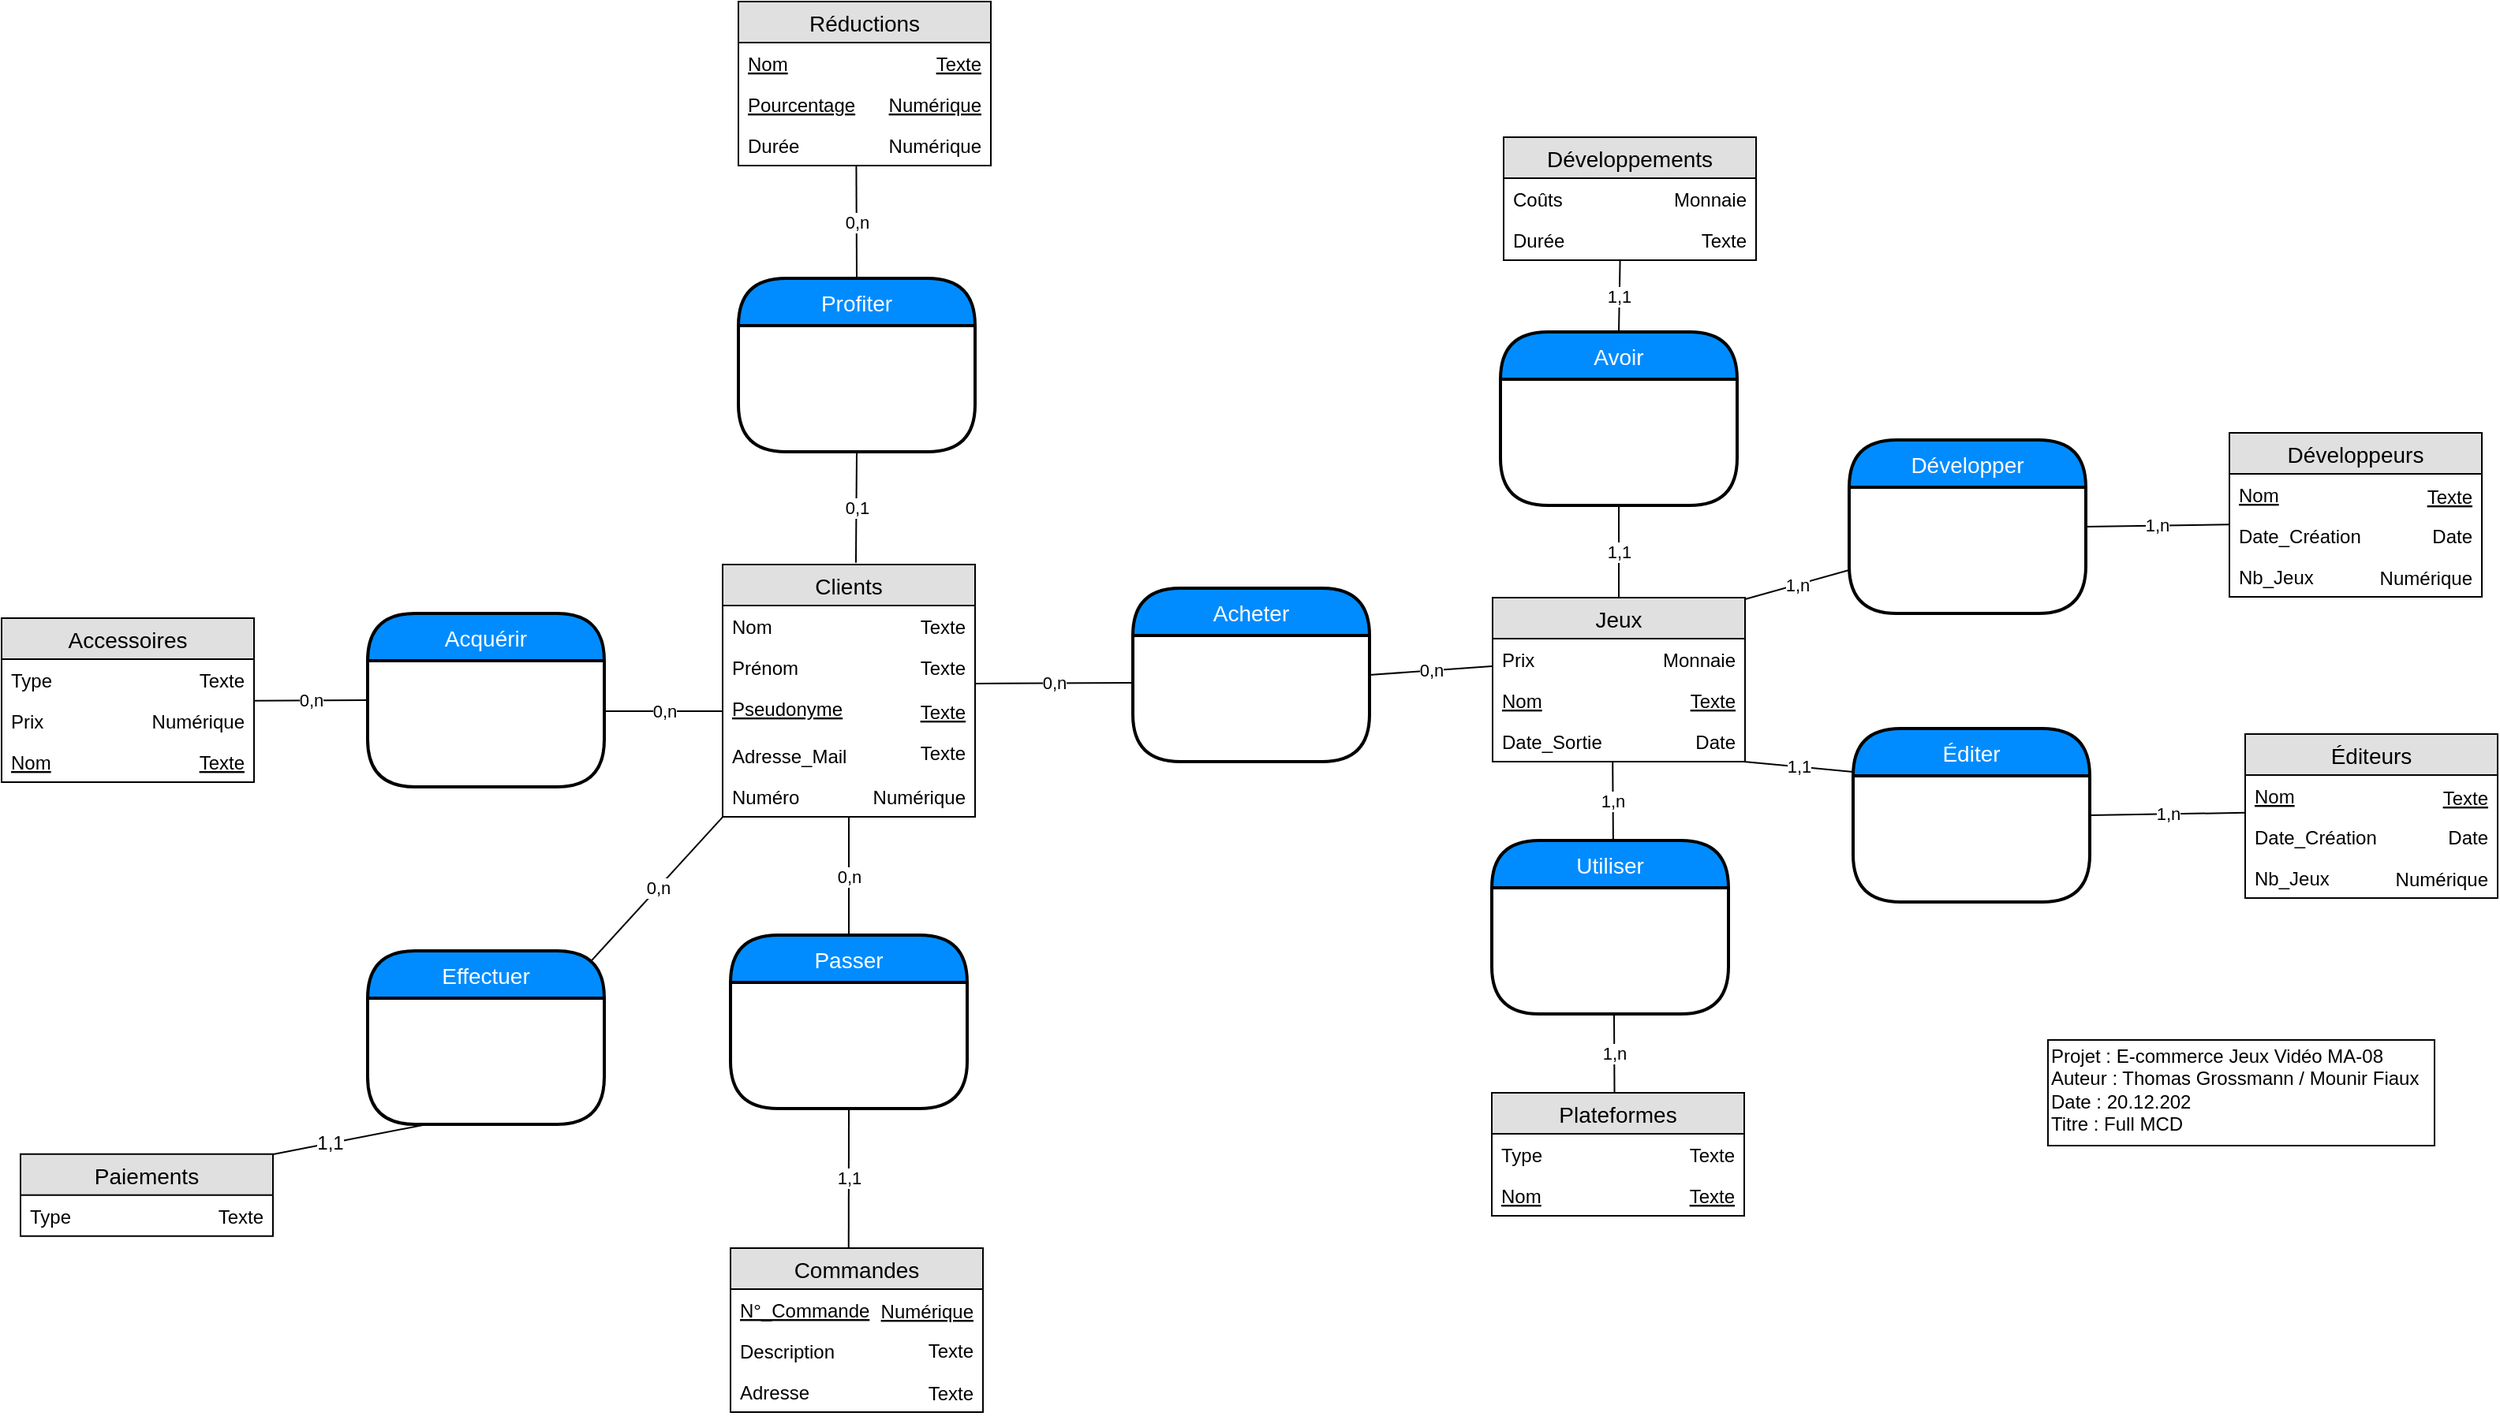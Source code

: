<mxfile pages="1" version="11.2.5" type="device"><diagram id="dEt1E_mNjpvrDOdAEsnb" name="Page-1"><mxGraphModel dx="1913" dy="808" grid="1" gridSize="10" guides="1" tooltips="1" connect="1" arrows="1" fold="1" page="1" pageScale="1" pageWidth="827" pageHeight="1169" math="0" shadow="0"><root><mxCell id="0"/><mxCell id="1" parent="0"/><mxCell id="nDUT2YBbj8UFZmfWfFi1-5" value="" style="group" parent="1" vertex="1" connectable="0"><mxGeometry x="253" y="676" width="160" height="104" as="geometry"/></mxCell><mxCell id="nDUT2YBbj8UFZmfWfFi1-1" value="Jeux" style="swimlane;fontStyle=0;childLayout=stackLayout;horizontal=1;startSize=26;fillColor=#e0e0e0;horizontalStack=0;resizeParent=1;resizeParentMax=0;resizeLast=0;collapsible=1;marginBottom=0;swimlaneFillColor=#ffffff;align=center;fontSize=14;" parent="nDUT2YBbj8UFZmfWfFi1-5" vertex="1"><mxGeometry width="160" height="104" as="geometry"/></mxCell><mxCell id="nDUT2YBbj8UFZmfWfFi1-2" value="Prix" style="text;strokeColor=none;fillColor=none;spacingLeft=4;spacingRight=4;overflow=hidden;rotatable=0;points=[[0,0.5],[1,0.5]];portConstraint=eastwest;fontSize=12;" parent="nDUT2YBbj8UFZmfWfFi1-1" vertex="1"><mxGeometry y="26" width="160" height="26" as="geometry"/></mxCell><mxCell id="nDUT2YBbj8UFZmfWfFi1-3" value="Nom" style="text;strokeColor=none;fillColor=none;spacingLeft=4;spacingRight=4;overflow=hidden;rotatable=0;points=[[0,0.5],[1,0.5]];portConstraint=eastwest;fontSize=12;fontStyle=4" parent="nDUT2YBbj8UFZmfWfFi1-1" vertex="1"><mxGeometry y="52" width="160" height="26" as="geometry"/></mxCell><mxCell id="nDUT2YBbj8UFZmfWfFi1-4" value="Date_Sortie" style="text;strokeColor=none;fillColor=none;spacingLeft=4;spacingRight=4;overflow=hidden;rotatable=0;points=[[0,0.5],[1,0.5]];portConstraint=eastwest;fontSize=12;" parent="nDUT2YBbj8UFZmfWfFi1-1" vertex="1"><mxGeometry y="78" width="160" height="26" as="geometry"/></mxCell><mxCell id="nDUT2YBbj8UFZmfWfFi1-14" value="Plateformes" style="swimlane;fontStyle=0;childLayout=stackLayout;horizontal=1;startSize=26;fillColor=#e0e0e0;horizontalStack=0;resizeParent=1;resizeParentMax=0;resizeLast=0;collapsible=1;marginBottom=0;swimlaneFillColor=#ffffff;align=center;fontSize=14;" parent="1" vertex="1"><mxGeometry x="252.5" y="990" width="160" height="78" as="geometry"/></mxCell><mxCell id="nDUT2YBbj8UFZmfWfFi1-15" value="Type" style="text;strokeColor=none;fillColor=none;spacingLeft=4;spacingRight=4;overflow=hidden;rotatable=0;points=[[0,0.5],[1,0.5]];portConstraint=eastwest;fontSize=12;" parent="nDUT2YBbj8UFZmfWfFi1-14" vertex="1"><mxGeometry y="26" width="160" height="26" as="geometry"/></mxCell><mxCell id="nDUT2YBbj8UFZmfWfFi1-16" value="Nom" style="text;strokeColor=none;fillColor=none;spacingLeft=4;spacingRight=4;overflow=hidden;rotatable=0;points=[[0,0.5],[1,0.5]];portConstraint=eastwest;fontSize=12;fontStyle=4" parent="nDUT2YBbj8UFZmfWfFi1-14" vertex="1"><mxGeometry y="52" width="160" height="26" as="geometry"/></mxCell><mxCell id="nDUT2YBbj8UFZmfWfFi1-18" value="Accessoires" style="swimlane;fontStyle=0;childLayout=stackLayout;horizontal=1;startSize=26;fillColor=#e0e0e0;horizontalStack=0;resizeParent=1;resizeParentMax=0;resizeLast=0;collapsible=1;marginBottom=0;swimlaneFillColor=#ffffff;align=center;fontSize=14;" parent="1" vertex="1"><mxGeometry x="-692" y="689" width="160" height="104" as="geometry"/></mxCell><mxCell id="nDUT2YBbj8UFZmfWfFi1-19" value="Type" style="text;strokeColor=none;fillColor=none;spacingLeft=4;spacingRight=4;overflow=hidden;rotatable=0;points=[[0,0.5],[1,0.5]];portConstraint=eastwest;fontSize=12;" parent="nDUT2YBbj8UFZmfWfFi1-18" vertex="1"><mxGeometry y="26" width="160" height="26" as="geometry"/></mxCell><mxCell id="nDUT2YBbj8UFZmfWfFi1-20" value="Prix" style="text;strokeColor=none;fillColor=none;spacingLeft=4;spacingRight=4;overflow=hidden;rotatable=0;points=[[0,0.5],[1,0.5]];portConstraint=eastwest;fontSize=12;" parent="nDUT2YBbj8UFZmfWfFi1-18" vertex="1"><mxGeometry y="52" width="160" height="26" as="geometry"/></mxCell><mxCell id="nDUT2YBbj8UFZmfWfFi1-21" value="Nom" style="text;strokeColor=none;fillColor=none;spacingLeft=4;spacingRight=4;overflow=hidden;rotatable=0;points=[[0,0.5],[1,0.5]];portConstraint=eastwest;fontSize=12;fontStyle=4" parent="nDUT2YBbj8UFZmfWfFi1-18" vertex="1"><mxGeometry y="78" width="160" height="26" as="geometry"/></mxCell><mxCell id="nDUT2YBbj8UFZmfWfFi1-22" value="Paiements" style="swimlane;fontStyle=0;childLayout=stackLayout;horizontal=1;startSize=26;fillColor=#e0e0e0;horizontalStack=0;resizeParent=1;resizeParentMax=0;resizeLast=0;collapsible=1;marginBottom=0;swimlaneFillColor=#ffffff;align=center;fontSize=14;" parent="1" vertex="1"><mxGeometry x="-680" y="1028.929" width="160" height="52" as="geometry"/></mxCell><mxCell id="nDUT2YBbj8UFZmfWfFi1-23" value="Type" style="text;strokeColor=none;fillColor=none;spacingLeft=4;spacingRight=4;overflow=hidden;rotatable=0;points=[[0,0.5],[1,0.5]];portConstraint=eastwest;fontSize=12;" parent="nDUT2YBbj8UFZmfWfFi1-22" vertex="1"><mxGeometry y="26" width="160" height="26" as="geometry"/></mxCell><mxCell id="nDUT2YBbj8UFZmfWfFi1-26" value="Commandes" style="swimlane;fontStyle=0;childLayout=stackLayout;horizontal=1;startSize=26;fillColor=#e0e0e0;horizontalStack=0;resizeParent=1;resizeParentMax=0;resizeLast=0;collapsible=1;marginBottom=0;swimlaneFillColor=#ffffff;align=center;fontSize=14;" parent="1" vertex="1"><mxGeometry x="-230" y="1088.526" width="160" height="104" as="geometry"/></mxCell><mxCell id="nDUT2YBbj8UFZmfWfFi1-27" value="N°_Commande" style="text;strokeColor=none;fillColor=none;spacingLeft=4;spacingRight=4;overflow=hidden;rotatable=0;points=[[0,0.5],[1,0.5]];portConstraint=eastwest;fontSize=12;fontStyle=4" parent="nDUT2YBbj8UFZmfWfFi1-26" vertex="1"><mxGeometry y="26" width="160" height="26" as="geometry"/></mxCell><mxCell id="nDUT2YBbj8UFZmfWfFi1-28" value="Description" style="text;strokeColor=none;fillColor=none;spacingLeft=4;spacingRight=4;overflow=hidden;rotatable=0;points=[[0,0.5],[1,0.5]];portConstraint=eastwest;fontSize=12;" parent="nDUT2YBbj8UFZmfWfFi1-26" vertex="1"><mxGeometry y="52" width="160" height="26" as="geometry"/></mxCell><mxCell id="nDUT2YBbj8UFZmfWfFi1-29" value="Adresse" style="text;strokeColor=none;fillColor=none;spacingLeft=4;spacingRight=4;overflow=hidden;rotatable=0;points=[[0,0.5],[1,0.5]];portConstraint=eastwest;fontSize=12;" parent="nDUT2YBbj8UFZmfWfFi1-26" vertex="1"><mxGeometry y="78" width="160" height="26" as="geometry"/></mxCell><mxCell id="nDUT2YBbj8UFZmfWfFi1-34" value="Réductions" style="swimlane;fontStyle=0;childLayout=stackLayout;horizontal=1;startSize=26;fillColor=#e0e0e0;horizontalStack=0;resizeParent=1;resizeParentMax=0;resizeLast=0;collapsible=1;marginBottom=0;swimlaneFillColor=#ffffff;align=center;fontSize=14;" parent="1" vertex="1"><mxGeometry x="-225" y="298" width="160" height="104" as="geometry"/></mxCell><mxCell id="sMhY-Pb_dGmq9_se7eo9-62" value="Nom" style="text;strokeColor=none;fillColor=none;spacingLeft=4;spacingRight=4;overflow=hidden;rotatable=0;points=[[0,0.5],[1,0.5]];portConstraint=eastwest;fontSize=12;fontStyle=4" parent="nDUT2YBbj8UFZmfWfFi1-34" vertex="1"><mxGeometry y="26" width="160" height="26" as="geometry"/></mxCell><mxCell id="nDUT2YBbj8UFZmfWfFi1-36" value="Pourcentage" style="text;strokeColor=none;fillColor=none;spacingLeft=4;spacingRight=4;overflow=hidden;rotatable=0;points=[[0,0.5],[1,0.5]];portConstraint=eastwest;fontSize=12;fontStyle=4" parent="nDUT2YBbj8UFZmfWfFi1-34" vertex="1"><mxGeometry y="52" width="160" height="26" as="geometry"/></mxCell><mxCell id="nDUT2YBbj8UFZmfWfFi1-37" value="Durée" style="text;strokeColor=none;fillColor=none;spacingLeft=4;spacingRight=4;overflow=hidden;rotatable=0;points=[[0,0.5],[1,0.5]];portConstraint=eastwest;fontSize=12;" parent="nDUT2YBbj8UFZmfWfFi1-34" vertex="1"><mxGeometry y="78" width="160" height="26" as="geometry"/></mxCell><mxCell id="nDUT2YBbj8UFZmfWfFi1-38" value="Développements" style="swimlane;fontStyle=0;childLayout=stackLayout;horizontal=1;startSize=26;fillColor=#e0e0e0;horizontalStack=0;resizeParent=1;resizeParentMax=0;resizeLast=0;collapsible=1;marginBottom=0;swimlaneFillColor=#ffffff;align=center;fontSize=14;" parent="1" vertex="1"><mxGeometry x="260" y="384" width="160" height="78" as="geometry"/></mxCell><mxCell id="nDUT2YBbj8UFZmfWfFi1-39" value="Coûts" style="text;strokeColor=none;fillColor=none;spacingLeft=4;spacingRight=4;overflow=hidden;rotatable=0;points=[[0,0.5],[1,0.5]];portConstraint=eastwest;fontSize=12;" parent="nDUT2YBbj8UFZmfWfFi1-38" vertex="1"><mxGeometry y="26" width="160" height="26" as="geometry"/></mxCell><mxCell id="nDUT2YBbj8UFZmfWfFi1-40" value="Durée" style="text;strokeColor=none;fillColor=none;spacingLeft=4;spacingRight=4;overflow=hidden;rotatable=0;points=[[0,0.5],[1,0.5]];portConstraint=eastwest;fontSize=12;" parent="nDUT2YBbj8UFZmfWfFi1-38" vertex="1"><mxGeometry y="52" width="160" height="26" as="geometry"/></mxCell><mxCell id="nDUT2YBbj8UFZmfWfFi1-42" value="Acheter" style="swimlane;childLayout=stackLayout;horizontal=1;startSize=30;horizontalStack=0;fillColor=#008cff;fontColor=#FFFFFF;rounded=1;fontSize=14;fontStyle=0;strokeWidth=2;resizeParent=0;resizeLast=1;shadow=0;dashed=0;align=center;arcSize=42;" parent="1" vertex="1"><mxGeometry x="25" y="670" width="150" height="110" as="geometry"/></mxCell><mxCell id="nDUT2YBbj8UFZmfWfFi1-44" value="Monnaie" style="text;strokeColor=none;fillColor=none;spacingLeft=4;spacingRight=4;overflow=hidden;rotatable=0;points=[[0,0.5],[1,0.5]];portConstraint=eastwest;fontSize=12;align=right;" parent="1" vertex="1"><mxGeometry x="328" y="702" width="85" height="26" as="geometry"/></mxCell><mxCell id="nDUT2YBbj8UFZmfWfFi1-45" value="Texte" style="text;strokeColor=none;fillColor=none;spacingLeft=4;spacingRight=4;overflow=hidden;rotatable=0;points=[[0,0.5],[1,0.5]];portConstraint=eastwest;fontSize=12;align=right;fontStyle=4" parent="1" vertex="1"><mxGeometry x="328" y="728" width="85" height="26" as="geometry"/></mxCell><mxCell id="nDUT2YBbj8UFZmfWfFi1-47" value="Date" style="text;strokeColor=none;fillColor=none;spacingLeft=4;spacingRight=4;overflow=hidden;rotatable=0;points=[[0,0.5],[1,0.5]];portConstraint=eastwest;fontSize=12;align=right;" parent="1" vertex="1"><mxGeometry x="328" y="754" width="85" height="26" as="geometry"/></mxCell><mxCell id="nDUT2YBbj8UFZmfWfFi1-49" value="" style="group" parent="1" vertex="1" connectable="0"><mxGeometry x="720" y="571.5" width="160" height="104" as="geometry"/></mxCell><mxCell id="nDUT2YBbj8UFZmfWfFi1-6" value="Développeurs" style="swimlane;fontStyle=0;childLayout=stackLayout;horizontal=1;startSize=26;fillColor=#e0e0e0;horizontalStack=0;resizeParent=1;resizeParentMax=0;resizeLast=0;collapsible=1;marginBottom=0;swimlaneFillColor=#ffffff;align=center;fontSize=14;" parent="nDUT2YBbj8UFZmfWfFi1-49" vertex="1"><mxGeometry width="160" height="104" as="geometry"/></mxCell><mxCell id="nDUT2YBbj8UFZmfWfFi1-7" value="Nom" style="text;strokeColor=none;fillColor=none;spacingLeft=4;spacingRight=4;overflow=hidden;rotatable=0;points=[[0,0.5],[1,0.5]];portConstraint=eastwest;fontSize=12;fontStyle=4" parent="nDUT2YBbj8UFZmfWfFi1-6" vertex="1"><mxGeometry y="26" width="160" height="26" as="geometry"/></mxCell><mxCell id="nDUT2YBbj8UFZmfWfFi1-8" value="Date_Création" style="text;strokeColor=none;fillColor=none;spacingLeft=4;spacingRight=4;overflow=hidden;rotatable=0;points=[[0,0.5],[1,0.5]];portConstraint=eastwest;fontSize=12;" parent="nDUT2YBbj8UFZmfWfFi1-6" vertex="1"><mxGeometry y="52" width="160" height="26" as="geometry"/></mxCell><mxCell id="nDUT2YBbj8UFZmfWfFi1-9" value="Nb_Jeux" style="text;strokeColor=none;fillColor=none;spacingLeft=4;spacingRight=4;overflow=hidden;rotatable=0;points=[[0,0.5],[1,0.5]];portConstraint=eastwest;fontSize=12;" parent="nDUT2YBbj8UFZmfWfFi1-6" vertex="1"><mxGeometry y="78" width="160" height="26" as="geometry"/></mxCell><mxCell id="nDUT2YBbj8UFZmfWfFi1-48" value="Texte" style="text;strokeColor=none;fillColor=none;spacingLeft=4;spacingRight=4;overflow=hidden;rotatable=0;points=[[0,0.5],[1,0.5]];portConstraint=eastwest;fontSize=12;align=right;fontStyle=4" parent="1" vertex="1"><mxGeometry x="795" y="598.5" width="85" height="26" as="geometry"/></mxCell><mxCell id="nDUT2YBbj8UFZmfWfFi1-50" value="Date" style="text;strokeColor=none;fillColor=none;spacingLeft=4;spacingRight=4;overflow=hidden;rotatable=0;points=[[0,0.5],[1,0.5]];portConstraint=eastwest;fontSize=12;align=right;" parent="1" vertex="1"><mxGeometry x="795" y="623.5" width="85" height="26" as="geometry"/></mxCell><mxCell id="nDUT2YBbj8UFZmfWfFi1-51" value="Numérique" style="text;strokeColor=none;fillColor=none;spacingLeft=4;spacingRight=4;overflow=hidden;rotatable=0;points=[[0,0.5],[1,0.5]];portConstraint=eastwest;fontSize=12;align=right;" parent="1" vertex="1"><mxGeometry x="795" y="650" width="85" height="26" as="geometry"/></mxCell><mxCell id="nDUT2YBbj8UFZmfWfFi1-55" value="" style="group" parent="1" vertex="1" connectable="0"><mxGeometry x="730" y="762.5" width="160" height="104" as="geometry"/></mxCell><mxCell id="nDUT2YBbj8UFZmfWfFi1-56" value="Éditeurs" style="swimlane;fontStyle=0;childLayout=stackLayout;horizontal=1;startSize=26;fillColor=#e0e0e0;horizontalStack=0;resizeParent=1;resizeParentMax=0;resizeLast=0;collapsible=1;marginBottom=0;swimlaneFillColor=#ffffff;align=center;fontSize=14;" parent="nDUT2YBbj8UFZmfWfFi1-55" vertex="1"><mxGeometry width="160" height="104" as="geometry"/></mxCell><mxCell id="nDUT2YBbj8UFZmfWfFi1-57" value="Nom" style="text;strokeColor=none;fillColor=none;spacingLeft=4;spacingRight=4;overflow=hidden;rotatable=0;points=[[0,0.5],[1,0.5]];portConstraint=eastwest;fontSize=12;fontStyle=4" parent="nDUT2YBbj8UFZmfWfFi1-56" vertex="1"><mxGeometry y="26" width="160" height="26" as="geometry"/></mxCell><mxCell id="nDUT2YBbj8UFZmfWfFi1-58" value="Date_Création" style="text;strokeColor=none;fillColor=none;spacingLeft=4;spacingRight=4;overflow=hidden;rotatable=0;points=[[0,0.5],[1,0.5]];portConstraint=eastwest;fontSize=12;" parent="nDUT2YBbj8UFZmfWfFi1-56" vertex="1"><mxGeometry y="52" width="160" height="26" as="geometry"/></mxCell><mxCell id="nDUT2YBbj8UFZmfWfFi1-59" value="Nb_Jeux" style="text;strokeColor=none;fillColor=none;spacingLeft=4;spacingRight=4;overflow=hidden;rotatable=0;points=[[0,0.5],[1,0.5]];portConstraint=eastwest;fontSize=12;" parent="nDUT2YBbj8UFZmfWfFi1-56" vertex="1"><mxGeometry y="78" width="160" height="26" as="geometry"/></mxCell><mxCell id="nDUT2YBbj8UFZmfWfFi1-60" value="Texte" style="text;strokeColor=none;fillColor=none;spacingLeft=4;spacingRight=4;overflow=hidden;rotatable=0;points=[[0,0.5],[1,0.5]];portConstraint=eastwest;fontSize=12;align=right;horizontal=1;fontStyle=4" parent="1" vertex="1"><mxGeometry x="805" y="789.5" width="85" height="26" as="geometry"/></mxCell><mxCell id="nDUT2YBbj8UFZmfWfFi1-61" value="Date" style="text;strokeColor=none;fillColor=none;spacingLeft=4;spacingRight=4;overflow=hidden;rotatable=0;points=[[0,0.5],[1,0.5]];portConstraint=eastwest;fontSize=12;align=right;" parent="1" vertex="1"><mxGeometry x="805" y="814.5" width="85" height="26" as="geometry"/></mxCell><mxCell id="nDUT2YBbj8UFZmfWfFi1-62" value="Numérique" style="text;strokeColor=none;fillColor=none;spacingLeft=4;spacingRight=4;overflow=hidden;rotatable=0;points=[[0,0.5],[1,0.5]];portConstraint=eastwest;fontSize=12;align=right;" parent="1" vertex="1"><mxGeometry x="805" y="841" width="85" height="26" as="geometry"/></mxCell><mxCell id="nDUT2YBbj8UFZmfWfFi1-63" value="Texte" style="text;strokeColor=none;fillColor=none;spacingLeft=4;spacingRight=4;overflow=hidden;rotatable=0;points=[[0,0.5],[1,0.5]];portConstraint=eastwest;fontSize=12;align=right;" parent="1" vertex="1"><mxGeometry x="327.5" y="1016" width="85" height="26" as="geometry"/></mxCell><mxCell id="nDUT2YBbj8UFZmfWfFi1-64" value="Texte" style="text;strokeColor=none;fillColor=none;spacingLeft=4;spacingRight=4;overflow=hidden;rotatable=0;points=[[0,0.5],[1,0.5]];portConstraint=eastwest;fontSize=12;align=right;fontStyle=4" parent="1" vertex="1"><mxGeometry x="327.5" y="1042" width="85" height="26" as="geometry"/></mxCell><mxCell id="nDUT2YBbj8UFZmfWfFi1-65" value="Texte" style="text;strokeColor=none;fillColor=none;spacingLeft=4;spacingRight=4;overflow=hidden;rotatable=0;points=[[0,0.5],[1,0.5]];portConstraint=eastwest;fontSize=12;align=right;" parent="1" vertex="1"><mxGeometry x="-617" y="715" width="85" height="26" as="geometry"/></mxCell><mxCell id="nDUT2YBbj8UFZmfWfFi1-66" value="Numérique" style="text;strokeColor=none;fillColor=none;spacingLeft=4;spacingRight=4;overflow=hidden;rotatable=0;points=[[0,0.5],[1,0.5]];portConstraint=eastwest;fontSize=12;align=right;" parent="1" vertex="1"><mxGeometry x="-617" y="741" width="85" height="26" as="geometry"/></mxCell><mxCell id="nDUT2YBbj8UFZmfWfFi1-67" value="Texte" style="text;strokeColor=none;fillColor=none;spacingLeft=4;spacingRight=4;overflow=hidden;rotatable=0;points=[[0,0.5],[1,0.5]];portConstraint=eastwest;fontSize=12;align=right;fontStyle=4" parent="1" vertex="1"><mxGeometry x="-617" y="767" width="85" height="26" as="geometry"/></mxCell><mxCell id="sMhY-Pb_dGmq9_se7eo9-4" value="Texte" style="text;strokeColor=none;fillColor=none;spacingLeft=4;spacingRight=4;overflow=hidden;rotatable=0;points=[[0,0.5],[1,0.5]];portConstraint=eastwest;fontSize=12;align=right;" parent="1" vertex="1"><mxGeometry x="-605" y="1054.929" width="85" height="26" as="geometry"/></mxCell><mxCell id="sMhY-Pb_dGmq9_se7eo9-8" value="Numérique" style="text;strokeColor=none;fillColor=none;spacingLeft=4;spacingRight=4;overflow=hidden;rotatable=0;points=[[0,0.5],[1,0.5]];portConstraint=eastwest;fontSize=12;align=right;fontStyle=4" parent="1" vertex="1"><mxGeometry x="-155" y="1115.026" width="85" height="26" as="geometry"/></mxCell><mxCell id="sMhY-Pb_dGmq9_se7eo9-9" value="Texte" style="text;strokeColor=none;fillColor=none;spacingLeft=4;spacingRight=4;overflow=hidden;rotatable=0;points=[[0,0.5],[1,0.5]];portConstraint=eastwest;fontSize=12;align=right;" parent="1" vertex="1"><mxGeometry x="-155" y="1140.026" width="85" height="26" as="geometry"/></mxCell><mxCell id="sMhY-Pb_dGmq9_se7eo9-10" value="Texte" style="text;strokeColor=none;fillColor=none;spacingLeft=4;spacingRight=4;overflow=hidden;rotatable=0;points=[[0,0.5],[1,0.5]];portConstraint=eastwest;fontSize=12;align=right;" parent="1" vertex="1"><mxGeometry x="-155" y="1167.026" width="85" height="26" as="geometry"/></mxCell><mxCell id="sMhY-Pb_dGmq9_se7eo9-16" value="Texte" style="text;strokeColor=none;fillColor=none;spacingLeft=4;spacingRight=4;overflow=hidden;rotatable=0;points=[[0,0.5],[1,0.5]];portConstraint=eastwest;fontSize=12;align=right;fontStyle=4" parent="1" vertex="1"><mxGeometry x="-150" y="324" width="85" height="26" as="geometry"/></mxCell><mxCell id="sMhY-Pb_dGmq9_se7eo9-17" value="Numérique" style="text;strokeColor=none;fillColor=none;spacingLeft=4;spacingRight=4;overflow=hidden;rotatable=0;points=[[0,0.5],[1,0.5]];portConstraint=eastwest;fontSize=12;align=right;fontStyle=4" parent="1" vertex="1"><mxGeometry x="-150" y="350" width="85" height="26" as="geometry"/></mxCell><mxCell id="sMhY-Pb_dGmq9_se7eo9-18" value="Numérique" style="text;strokeColor=none;fillColor=none;spacingLeft=4;spacingRight=4;overflow=hidden;rotatable=0;points=[[0,0.5],[1,0.5]];portConstraint=eastwest;fontSize=12;align=right;" parent="1" vertex="1"><mxGeometry x="-150" y="376" width="85" height="26" as="geometry"/></mxCell><mxCell id="sMhY-Pb_dGmq9_se7eo9-19" value="Monnaie" style="text;strokeColor=none;fillColor=none;spacingLeft=4;spacingRight=4;overflow=hidden;rotatable=0;points=[[0,0.5],[1,0.5]];portConstraint=eastwest;fontSize=12;align=right;" parent="1" vertex="1"><mxGeometry x="335" y="410" width="85" height="26" as="geometry"/></mxCell><mxCell id="sMhY-Pb_dGmq9_se7eo9-20" value="Texte" style="text;strokeColor=none;fillColor=none;spacingLeft=4;spacingRight=4;overflow=hidden;rotatable=0;points=[[0,0.5],[1,0.5]];portConstraint=eastwest;fontSize=12;align=right;" parent="1" vertex="1"><mxGeometry x="335" y="436" width="85" height="26" as="geometry"/></mxCell><mxCell id="sMhY-Pb_dGmq9_se7eo9-21" value="" style="group" parent="1" vertex="1" connectable="0"><mxGeometry x="-235" y="655" width="160" height="160" as="geometry"/></mxCell><mxCell id="nDUT2YBbj8UFZmfWfFi1-30" value="Clients" style="swimlane;fontStyle=0;childLayout=stackLayout;horizontal=1;startSize=26;fillColor=#e0e0e0;horizontalStack=0;resizeParent=1;resizeParentMax=0;resizeLast=0;collapsible=1;marginBottom=0;swimlaneFillColor=#ffffff;align=center;fontSize=14;" parent="sMhY-Pb_dGmq9_se7eo9-21" vertex="1"><mxGeometry width="160" height="160" as="geometry"/></mxCell><mxCell id="nDUT2YBbj8UFZmfWfFi1-31" value="Nom" style="text;strokeColor=none;fillColor=none;spacingLeft=4;spacingRight=4;overflow=hidden;rotatable=0;points=[[0,0.5],[1,0.5]];portConstraint=eastwest;fontSize=12;fontStyle=0" parent="nDUT2YBbj8UFZmfWfFi1-30" vertex="1"><mxGeometry y="26" width="160" height="26" as="geometry"/></mxCell><mxCell id="nDUT2YBbj8UFZmfWfFi1-32" value="Prénom" style="text;strokeColor=none;fillColor=none;spacingLeft=4;spacingRight=4;overflow=hidden;rotatable=0;points=[[0,0.5],[1,0.5]];portConstraint=eastwest;fontSize=12;" parent="nDUT2YBbj8UFZmfWfFi1-30" vertex="1"><mxGeometry y="52" width="160" height="26" as="geometry"/></mxCell><mxCell id="sMhY-Pb_dGmq9_se7eo9-6" value="Pseudonyme" style="text;strokeColor=none;fillColor=none;spacingLeft=4;spacingRight=4;overflow=hidden;rotatable=0;points=[[0,0.5],[1,0.5]];portConstraint=eastwest;fontSize=12;horizontal=1;fontStyle=4" parent="nDUT2YBbj8UFZmfWfFi1-30" vertex="1"><mxGeometry y="78" width="160" height="30" as="geometry"/></mxCell><mxCell id="sMhY-Pb_dGmq9_se7eo9-7" value="Adresse_Mail" style="text;strokeColor=none;fillColor=none;spacingLeft=4;spacingRight=4;overflow=hidden;rotatable=0;points=[[0,0.5],[1,0.5]];portConstraint=eastwest;fontSize=12;" parent="nDUT2YBbj8UFZmfWfFi1-30" vertex="1"><mxGeometry y="108" width="160" height="26" as="geometry"/></mxCell><mxCell id="nDUT2YBbj8UFZmfWfFi1-33" value="Numéro" style="text;strokeColor=none;fillColor=none;spacingLeft=4;spacingRight=4;overflow=hidden;rotatable=0;points=[[0,0.5],[1,0.5]];portConstraint=eastwest;fontSize=12;" parent="nDUT2YBbj8UFZmfWfFi1-30" vertex="1"><mxGeometry y="134" width="160" height="26" as="geometry"/></mxCell><mxCell id="sMhY-Pb_dGmq9_se7eo9-11" value="Texte" style="text;strokeColor=none;fillColor=none;spacingLeft=4;spacingRight=4;overflow=hidden;rotatable=0;points=[[0,0.5],[1,0.5]];portConstraint=eastwest;fontSize=12;align=right;fontStyle=0" parent="sMhY-Pb_dGmq9_se7eo9-21" vertex="1"><mxGeometry x="75" y="26" width="85" height="26" as="geometry"/></mxCell><mxCell id="sMhY-Pb_dGmq9_se7eo9-12" value="Texte" style="text;strokeColor=none;fillColor=none;spacingLeft=4;spacingRight=4;overflow=hidden;rotatable=0;points=[[0,0.5],[1,0.5]];portConstraint=eastwest;fontSize=12;align=right;" parent="sMhY-Pb_dGmq9_se7eo9-21" vertex="1"><mxGeometry x="75" y="52" width="85" height="26" as="geometry"/></mxCell><mxCell id="sMhY-Pb_dGmq9_se7eo9-13" value="Texte" style="text;strokeColor=none;fillColor=none;spacingLeft=4;spacingRight=4;overflow=hidden;rotatable=0;points=[[0,0.5],[1,0.5]];portConstraint=eastwest;fontSize=12;align=right;fontStyle=4" parent="sMhY-Pb_dGmq9_se7eo9-21" vertex="1"><mxGeometry x="75" y="80" width="85" height="26" as="geometry"/></mxCell><mxCell id="sMhY-Pb_dGmq9_se7eo9-14" value="Texte" style="text;strokeColor=none;fillColor=none;spacingLeft=4;spacingRight=4;overflow=hidden;rotatable=0;points=[[0,0.5],[1,0.5]];portConstraint=eastwest;fontSize=12;align=right;" parent="sMhY-Pb_dGmq9_se7eo9-21" vertex="1"><mxGeometry x="75" y="106" width="85" height="26" as="geometry"/></mxCell><mxCell id="sMhY-Pb_dGmq9_se7eo9-15" value="Numérique" style="text;strokeColor=none;fillColor=none;spacingLeft=4;spacingRight=4;overflow=hidden;rotatable=0;points=[[0,0.5],[1,0.5]];portConstraint=eastwest;fontSize=12;align=right;" parent="sMhY-Pb_dGmq9_se7eo9-21" vertex="1"><mxGeometry x="75" y="134" width="85" height="26" as="geometry"/></mxCell><mxCell id="sMhY-Pb_dGmq9_se7eo9-23" value="Acquérir" style="swimlane;childLayout=stackLayout;horizontal=1;startSize=30;horizontalStack=0;fillColor=#008cff;fontColor=#FFFFFF;rounded=1;fontSize=14;fontStyle=0;strokeWidth=2;resizeParent=0;resizeLast=1;shadow=0;dashed=0;align=center;arcSize=42;" parent="1" vertex="1"><mxGeometry x="-460" y="686" width="150" height="110" as="geometry"/></mxCell><mxCell id="sMhY-Pb_dGmq9_se7eo9-25" value="Avoir" style="swimlane;childLayout=stackLayout;horizontal=1;startSize=30;horizontalStack=0;fillColor=#008cff;fontColor=#FFFFFF;rounded=1;fontSize=14;fontStyle=0;strokeWidth=2;resizeParent=0;resizeLast=1;shadow=0;dashed=0;align=center;arcSize=42;" parent="1" vertex="1"><mxGeometry x="258" y="507.5" width="150" height="110" as="geometry"/></mxCell><mxCell id="sMhY-Pb_dGmq9_se7eo9-27" value="Développer" style="swimlane;childLayout=stackLayout;horizontal=1;startSize=30;horizontalStack=0;fillColor=#008cff;fontColor=#FFFFFF;rounded=1;fontSize=14;fontStyle=0;strokeWidth=2;resizeParent=0;resizeLast=1;shadow=0;dashed=0;align=center;arcSize=42;" parent="1" vertex="1"><mxGeometry x="479" y="576" width="150" height="110" as="geometry"/></mxCell><mxCell id="sMhY-Pb_dGmq9_se7eo9-28" value="Éditer" style="swimlane;childLayout=stackLayout;horizontal=1;startSize=30;horizontalStack=0;fillColor=#008cff;fontColor=#FFFFFF;rounded=1;fontSize=14;fontStyle=0;strokeWidth=2;resizeParent=0;resizeLast=1;shadow=0;dashed=0;align=center;arcSize=42;" parent="1" vertex="1"><mxGeometry x="481.5" y="759" width="150" height="110" as="geometry"/></mxCell><mxCell id="sMhY-Pb_dGmq9_se7eo9-29" value="Passer" style="swimlane;childLayout=stackLayout;horizontal=1;startSize=30;horizontalStack=0;fillColor=#008cff;fontColor=#FFFFFF;rounded=1;fontSize=14;fontStyle=0;strokeWidth=2;resizeParent=0;resizeLast=1;shadow=0;dashed=0;align=center;arcSize=42;" parent="1" vertex="1"><mxGeometry x="-230" y="890" width="150" height="110" as="geometry"/></mxCell><mxCell id="sMhY-Pb_dGmq9_se7eo9-30" value="Profiter" style="swimlane;childLayout=stackLayout;horizontal=1;startSize=30;horizontalStack=0;fillColor=#008cff;fontColor=#FFFFFF;rounded=1;fontSize=14;fontStyle=0;strokeWidth=2;resizeParent=0;resizeLast=1;shadow=0;dashed=0;align=center;arcSize=42;" parent="1" vertex="1"><mxGeometry x="-225" y="473.5" width="150" height="110" as="geometry"/></mxCell><mxCell id="sMhY-Pb_dGmq9_se7eo9-31" value="Utiliser" style="swimlane;childLayout=stackLayout;horizontal=1;startSize=30;horizontalStack=0;fillColor=#008cff;fontColor=#FFFFFF;rounded=1;fontSize=14;fontStyle=0;strokeWidth=2;resizeParent=0;resizeLast=1;shadow=0;dashed=0;align=center;arcSize=42;" parent="1" vertex="1"><mxGeometry x="252.5" y="830" width="150" height="110" as="geometry"/></mxCell><mxCell id="sMhY-Pb_dGmq9_se7eo9-37" value="0,n" style="endArrow=none;html=1;entryX=0;entryY=0.5;entryDx=0;entryDy=0;exitX=0.997;exitY=0.013;exitDx=0;exitDy=0;exitPerimeter=0;" parent="1" source="nDUT2YBbj8UFZmfWfFi1-66" target="sMhY-Pb_dGmq9_se7eo9-23" edge="1"><mxGeometry width="50" height="50" relative="1" as="geometry"><mxPoint x="-530" y="741" as="sourcePoint"/><mxPoint x="-640" y="1220" as="targetPoint"/></mxGeometry></mxCell><mxCell id="sMhY-Pb_dGmq9_se7eo9-38" value="0,n" style="endArrow=none;html=1;entryX=0;entryY=0.5;entryDx=0;entryDy=0;" parent="1" target="sMhY-Pb_dGmq9_se7eo9-6" edge="1"><mxGeometry width="50" height="50" relative="1" as="geometry"><mxPoint x="-310" y="748" as="sourcePoint"/><mxPoint x="-250" y="720" as="targetPoint"/></mxGeometry></mxCell><mxCell id="sMhY-Pb_dGmq9_se7eo9-39" value="0,n" style="endArrow=none;html=1;entryX=0.059;entryY=1.007;entryDx=0;entryDy=0;entryPerimeter=0;exitX=0.5;exitY=0;exitDx=0;exitDy=0;" parent="1" source="sMhY-Pb_dGmq9_se7eo9-29" target="sMhY-Pb_dGmq9_se7eo9-15" edge="1"><mxGeometry width="50" height="50" relative="1" as="geometry"><mxPoint x="-190" y="880" as="sourcePoint"/><mxPoint x="-140" y="830" as="targetPoint"/></mxGeometry></mxCell><mxCell id="sMhY-Pb_dGmq9_se7eo9-40" value="1,1" style="endArrow=none;html=1;entryX=0.5;entryY=1;entryDx=0;entryDy=0;exitX=0.468;exitY=-0.001;exitDx=0;exitDy=0;exitPerimeter=0;" parent="1" source="nDUT2YBbj8UFZmfWfFi1-26" target="sMhY-Pb_dGmq9_se7eo9-29" edge="1"><mxGeometry width="50" height="50" relative="1" as="geometry"><mxPoint x="-155" y="1085" as="sourcePoint"/><mxPoint x="-130" y="1010" as="targetPoint"/></mxGeometry></mxCell><mxCell id="sMhY-Pb_dGmq9_se7eo9-42" value="0,1" style="endArrow=none;html=1;entryX=0.5;entryY=1;entryDx=0;entryDy=0;exitX=0.528;exitY=-0.007;exitDx=0;exitDy=0;exitPerimeter=0;" parent="1" source="nDUT2YBbj8UFZmfWfFi1-30" target="sMhY-Pb_dGmq9_se7eo9-30" edge="1"><mxGeometry width="50" height="50" relative="1" as="geometry"><mxPoint x="-180" y="640" as="sourcePoint"/><mxPoint x="-130" y="590" as="targetPoint"/></mxGeometry></mxCell><mxCell id="sMhY-Pb_dGmq9_se7eo9-43" value="0,n" style="endArrow=none;html=1;exitX=0.5;exitY=0;exitDx=0;exitDy=0;entryX=0.467;entryY=1.01;entryDx=0;entryDy=0;entryPerimeter=0;" parent="1" source="sMhY-Pb_dGmq9_se7eo9-30" target="nDUT2YBbj8UFZmfWfFi1-37" edge="1"><mxGeometry width="50" height="50" relative="1" as="geometry"><mxPoint x="-150" y="470" as="sourcePoint"/><mxPoint x="-150" y="430" as="targetPoint"/></mxGeometry></mxCell><mxCell id="sMhY-Pb_dGmq9_se7eo9-44" value="0,n" style="endArrow=none;html=1;exitX=1;exitY=0.902;exitDx=0;exitDy=0;exitPerimeter=0;" parent="1" source="sMhY-Pb_dGmq9_se7eo9-12" edge="1"><mxGeometry width="50" height="50" relative="1" as="geometry"><mxPoint x="-50" y="750" as="sourcePoint"/><mxPoint x="25" y="730" as="targetPoint"/></mxGeometry></mxCell><mxCell id="sMhY-Pb_dGmq9_se7eo9-47" value="0,n" style="endArrow=none;html=1;exitX=1;exitY=0.5;exitDx=0;exitDy=0;" parent="1" source="nDUT2YBbj8UFZmfWfFi1-42" edge="1"><mxGeometry width="50" height="50" relative="1" as="geometry"><mxPoint x="180" y="720" as="sourcePoint"/><mxPoint x="252.5" y="719.5" as="targetPoint"/></mxGeometry></mxCell><mxCell id="sMhY-Pb_dGmq9_se7eo9-48" value="1,1" style="endArrow=none;html=1;entryX=0.5;entryY=1;entryDx=0;entryDy=0;exitX=0.5;exitY=0;exitDx=0;exitDy=0;" parent="1" source="nDUT2YBbj8UFZmfWfFi1-1" target="sMhY-Pb_dGmq9_se7eo9-25" edge="1"><mxGeometry width="50" height="50" relative="1" as="geometry"><mxPoint x="300" y="670" as="sourcePoint"/><mxPoint x="350" y="620" as="targetPoint"/></mxGeometry></mxCell><mxCell id="sMhY-Pb_dGmq9_se7eo9-49" value="1,1" style="endArrow=none;html=1;entryX=-0.014;entryY=0.978;entryDx=0;entryDy=0;entryPerimeter=0;exitX=0.5;exitY=0;exitDx=0;exitDy=0;" parent="1" source="sMhY-Pb_dGmq9_se7eo9-25" target="sMhY-Pb_dGmq9_se7eo9-20" edge="1"><mxGeometry width="50" height="50" relative="1" as="geometry"><mxPoint x="320" y="510" as="sourcePoint"/><mxPoint x="370" y="460" as="targetPoint"/></mxGeometry></mxCell><mxCell id="sMhY-Pb_dGmq9_se7eo9-50" value="Effectuer" style="swimlane;childLayout=stackLayout;horizontal=1;startSize=30;horizontalStack=0;fillColor=#008cff;fontColor=#FFFFFF;rounded=1;fontSize=14;fontStyle=0;strokeWidth=2;resizeParent=0;resizeLast=1;shadow=0;dashed=0;align=center;arcSize=42;" parent="1" vertex="1"><mxGeometry x="-460" y="900" width="150" height="110" as="geometry"/></mxCell><mxCell id="sMhY-Pb_dGmq9_se7eo9-52" value="" style="endArrow=none;html=1;exitX=1.001;exitY=0.001;exitDx=0;exitDy=0;exitPerimeter=0;entryX=0.25;entryY=1;entryDx=0;entryDy=0;" parent="1" source="nDUT2YBbj8UFZmfWfFi1-22" target="sMhY-Pb_dGmq9_se7eo9-50" edge="1"><mxGeometry width="50" height="50" relative="1" as="geometry"><mxPoint x="-490" y="1060" as="sourcePoint"/><mxPoint x="-450" y="1010" as="targetPoint"/><Array as="points"/></mxGeometry></mxCell><mxCell id="S7k6PWApaeCpHYq2KazW-1" value="1,1" style="text;html=1;resizable=0;points=[];align=center;verticalAlign=middle;labelBackgroundColor=#ffffff;" parent="sMhY-Pb_dGmq9_se7eo9-52" vertex="1" connectable="0"><mxGeometry x="-0.262" relative="1" as="geometry"><mxPoint as="offset"/></mxGeometry></mxCell><mxCell id="sMhY-Pb_dGmq9_se7eo9-54" value="0,n" style="endArrow=none;html=1;entryX=0.002;entryY=0.993;entryDx=0;entryDy=0;entryPerimeter=0;exitX=0.946;exitY=0.056;exitDx=0;exitDy=0;exitPerimeter=0;" parent="1" source="sMhY-Pb_dGmq9_se7eo9-50" target="nDUT2YBbj8UFZmfWfFi1-33" edge="1"><mxGeometry width="50" height="50" relative="1" as="geometry"><mxPoint x="-320" y="880" as="sourcePoint"/><mxPoint x="-270" y="830" as="targetPoint"/></mxGeometry></mxCell><mxCell id="sMhY-Pb_dGmq9_se7eo9-55" value="1,n" style="endArrow=none;html=1;entryX=0.013;entryY=0.993;entryDx=0;entryDy=0;entryPerimeter=0;exitX=0.513;exitY=0;exitDx=0;exitDy=0;exitPerimeter=0;" parent="1" source="sMhY-Pb_dGmq9_se7eo9-31" target="nDUT2YBbj8UFZmfWfFi1-47" edge="1"><mxGeometry width="50" height="50" relative="1" as="geometry"><mxPoint x="160" y="840" as="sourcePoint"/><mxPoint x="210" y="790" as="targetPoint"/></mxGeometry></mxCell><mxCell id="sMhY-Pb_dGmq9_se7eo9-56" value="1,n" style="endArrow=none;html=1;exitX=0.486;exitY=0.001;exitDx=0;exitDy=0;exitPerimeter=0;" parent="1" source="nDUT2YBbj8UFZmfWfFi1-14" edge="1"><mxGeometry width="50" height="50" relative="1" as="geometry"><mxPoint x="300" y="1000" as="sourcePoint"/><mxPoint x="330" y="940" as="targetPoint"/></mxGeometry></mxCell><mxCell id="sMhY-Pb_dGmq9_se7eo9-57" value="1,1" style="endArrow=none;html=1;exitX=0.99;exitY=0.998;exitDx=0;exitDy=0;exitPerimeter=0;entryX=0;entryY=0.25;entryDx=0;entryDy=0;" parent="1" source="nDUT2YBbj8UFZmfWfFi1-47" target="sMhY-Pb_dGmq9_se7eo9-28" edge="1"><mxGeometry width="50" height="50" relative="1" as="geometry"><mxPoint x="430" y="770" as="sourcePoint"/><mxPoint x="480" y="790" as="targetPoint"/></mxGeometry></mxCell><mxCell id="sMhY-Pb_dGmq9_se7eo9-58" value="1,n" style="endArrow=none;html=1;entryX=0;entryY=0.75;entryDx=0;entryDy=0;" parent="1" target="sMhY-Pb_dGmq9_se7eo9-27" edge="1"><mxGeometry width="50" height="50" relative="1" as="geometry"><mxPoint x="413" y="677" as="sourcePoint"/><mxPoint x="470" y="660" as="targetPoint"/></mxGeometry></mxCell><mxCell id="sMhY-Pb_dGmq9_se7eo9-59" value="1,n" style="endArrow=none;html=1;entryX=-0.001;entryY=0.234;entryDx=0;entryDy=0;entryPerimeter=0;exitX=1;exitY=0.5;exitDx=0;exitDy=0;" parent="1" source="sMhY-Pb_dGmq9_se7eo9-27" target="nDUT2YBbj8UFZmfWfFi1-8" edge="1"><mxGeometry width="50" height="50" relative="1" as="geometry"><mxPoint x="650" y="670" as="sourcePoint"/><mxPoint x="700" y="620" as="targetPoint"/></mxGeometry></mxCell><mxCell id="sMhY-Pb_dGmq9_se7eo9-61" value="1,n" style="endArrow=none;html=1;exitX=1;exitY=0.5;exitDx=0;exitDy=0;entryX=0.001;entryY=0.919;entryDx=0;entryDy=0;entryPerimeter=0;" parent="1" source="sMhY-Pb_dGmq9_se7eo9-28" target="nDUT2YBbj8UFZmfWfFi1-57" edge="1"><mxGeometry width="50" height="50" relative="1" as="geometry"><mxPoint x="660" y="840" as="sourcePoint"/><mxPoint x="710" y="790" as="targetPoint"/></mxGeometry></mxCell><mxCell id="kyMzPxuUDmACniOM1yrq-4" value="" style="group" vertex="1" connectable="0" parent="1"><mxGeometry x="605" y="956.5" width="250" height="67" as="geometry"/></mxCell><mxCell id="kyMzPxuUDmACniOM1yrq-3" value="" style="rounded=0;whiteSpace=wrap;html=1;" vertex="1" parent="kyMzPxuUDmACniOM1yrq-4"><mxGeometry width="245" height="67" as="geometry"/></mxCell><mxCell id="kyMzPxuUDmACniOM1yrq-2" value="Projet : E-commerce Jeux Vidéo MA-08&lt;br&gt;Auteur : Thomas Grossmann / Mounir Fiaux&lt;br&gt;Date : 20.12.202&lt;br&gt;Titre : Full MCD&lt;br&gt;" style="text;html=1;resizable=0;points=[];autosize=1;align=left;verticalAlign=top;spacingTop=-4;" vertex="1" parent="kyMzPxuUDmACniOM1yrq-4"><mxGeometry y="0.5" width="250" height="60" as="geometry"/></mxCell></root></mxGraphModel></diagram></mxfile>